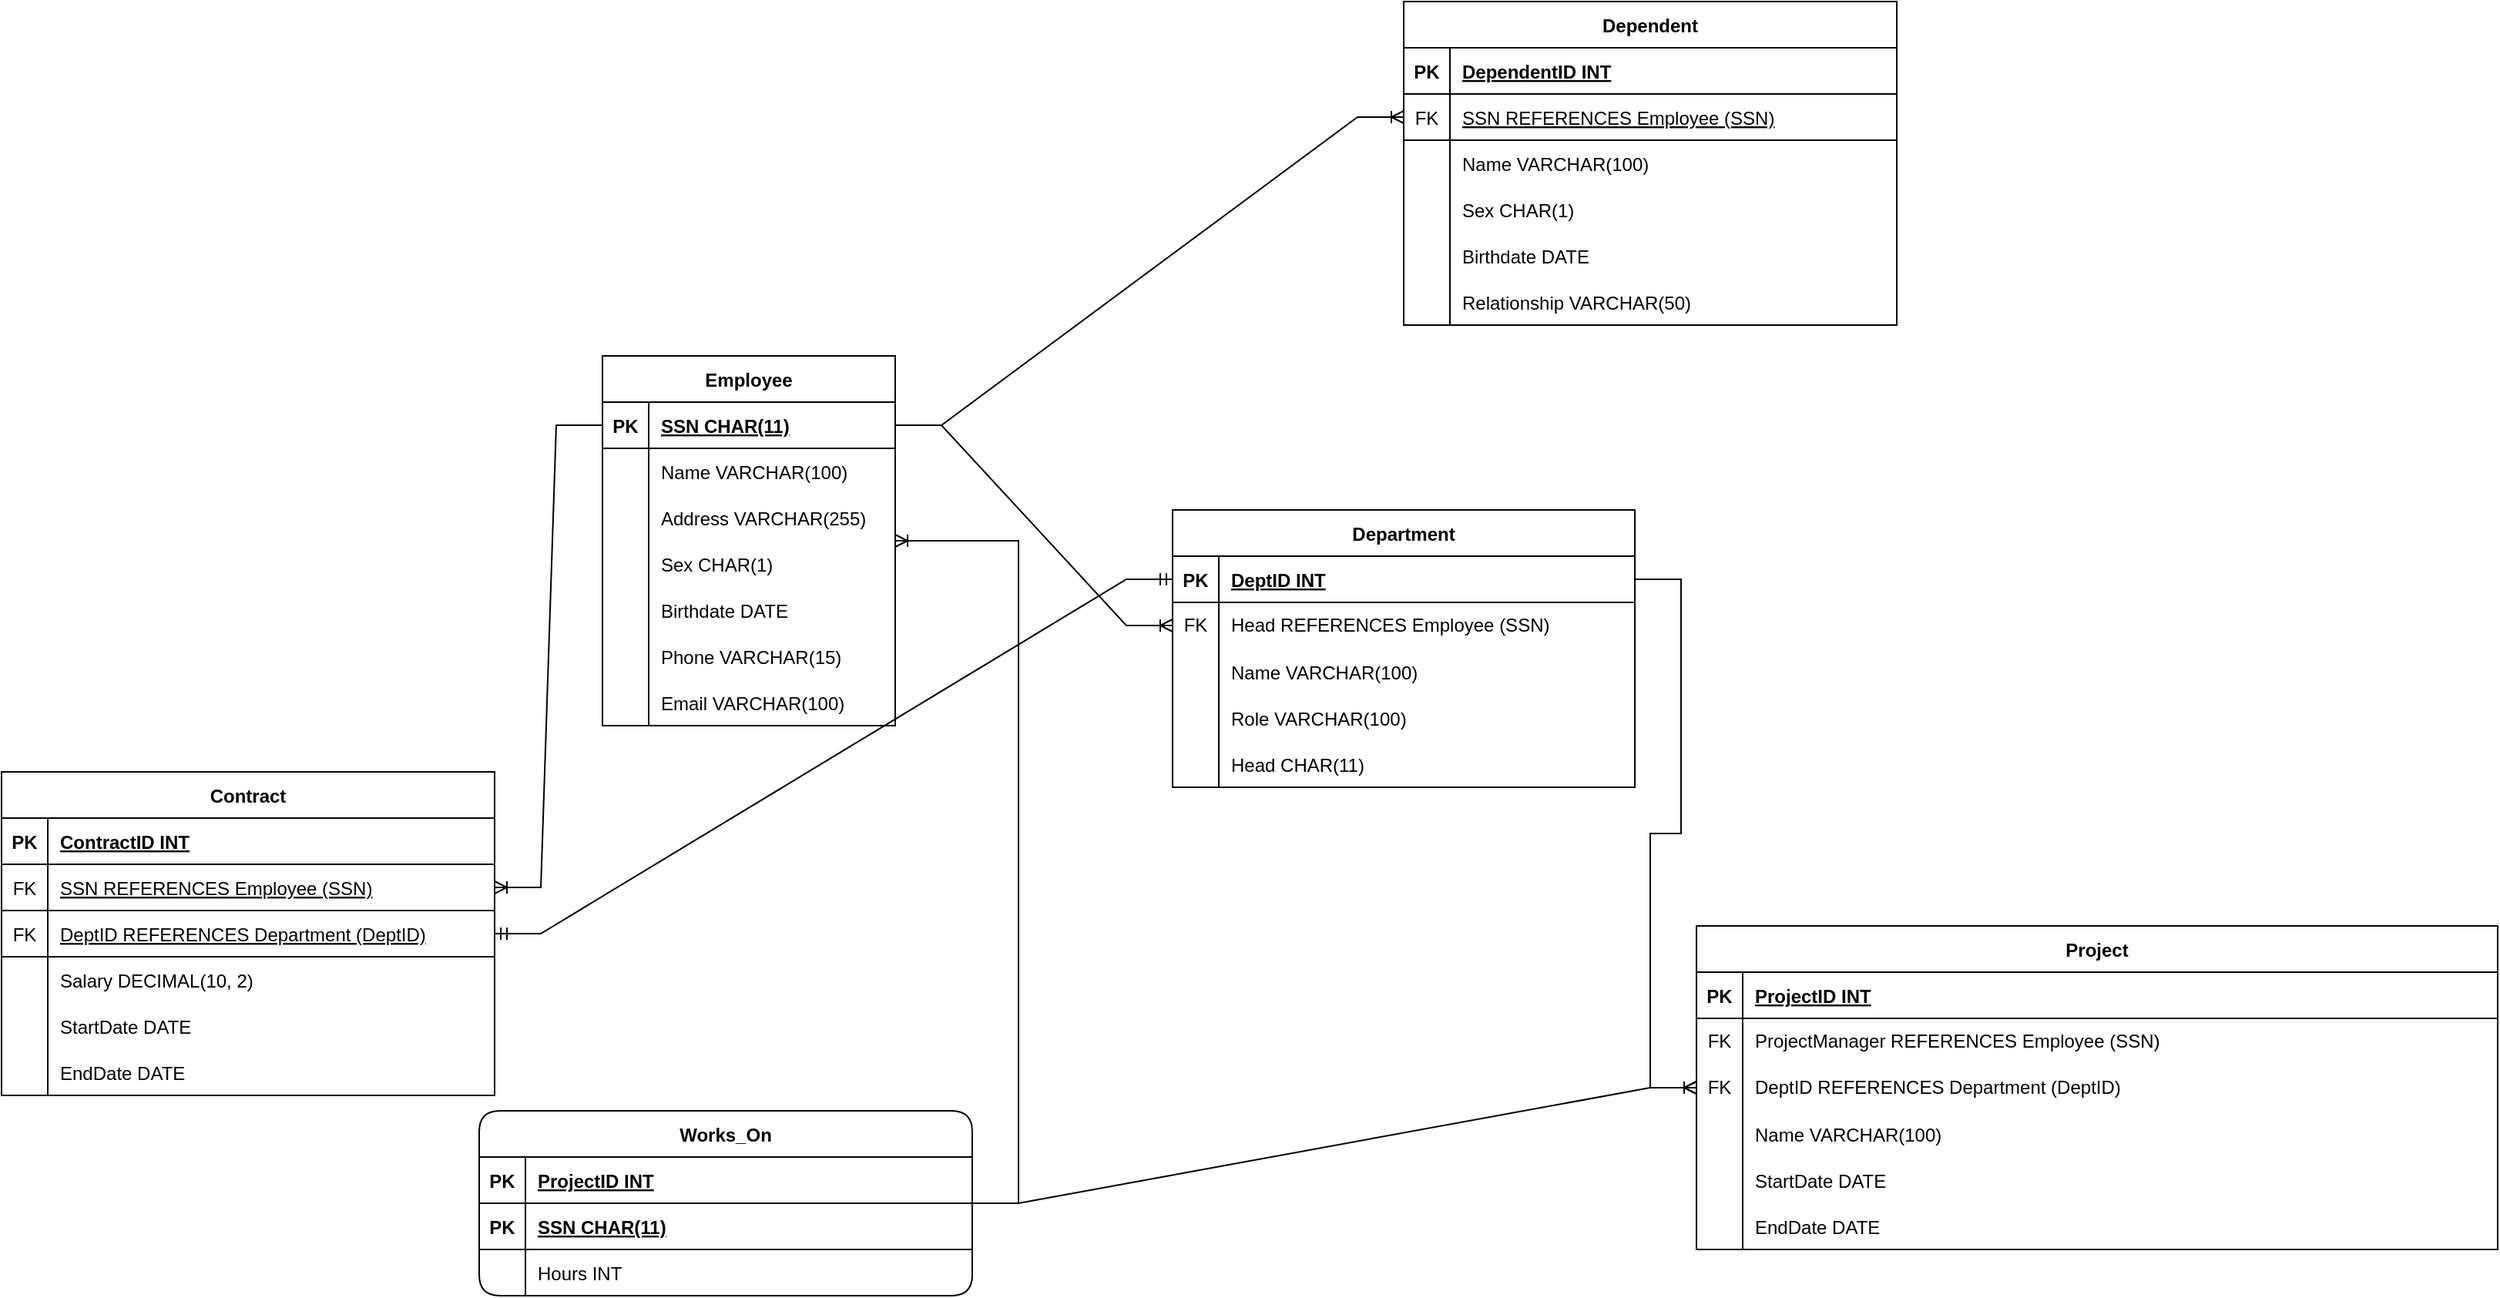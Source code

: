 <mxfile version="24.5.2" type="github">
  <diagram name="Page-1" id="IUYvcAUcG1wzdJKUUwaM">
    <mxGraphModel dx="4018" dy="1125" grid="1" gridSize="10" guides="1" tooltips="1" connect="1" arrows="1" fold="1" page="1" pageScale="1" pageWidth="850" pageHeight="1100" math="0" shadow="0">
      <root>
        <mxCell id="0" />
        <mxCell id="1" parent="0" />
        <mxCell id="8XMOa4AP-s_NTtBId-dQ-660" value="Employee" style="shape=table;startSize=30;container=1;collapsible=1;childLayout=tableLayout;fixedRows=1;rowLines=0;fontStyle=1;align=center;resizeLast=1;" vertex="1" parent="1">
          <mxGeometry x="-1250" y="340" width="190" height="240" as="geometry" />
        </mxCell>
        <mxCell id="8XMOa4AP-s_NTtBId-dQ-661" value="" style="shape=tableRow;horizontal=0;startSize=0;swimlaneHead=0;swimlaneBody=0;fillColor=none;collapsible=0;dropTarget=0;points=[[0,0.5],[1,0.5]];portConstraint=eastwest;strokeColor=inherit;top=0;left=0;right=0;bottom=1;" vertex="1" parent="8XMOa4AP-s_NTtBId-dQ-660">
          <mxGeometry y="30" width="190" height="30" as="geometry" />
        </mxCell>
        <mxCell id="8XMOa4AP-s_NTtBId-dQ-662" value="PK" style="shape=partialRectangle;overflow=hidden;connectable=0;fillColor=none;strokeColor=inherit;top=0;left=0;bottom=0;right=0;fontStyle=1;" vertex="1" parent="8XMOa4AP-s_NTtBId-dQ-661">
          <mxGeometry width="30" height="30" as="geometry">
            <mxRectangle width="30" height="30" as="alternateBounds" />
          </mxGeometry>
        </mxCell>
        <mxCell id="8XMOa4AP-s_NTtBId-dQ-663" value="SSN CHAR(11) " style="shape=partialRectangle;overflow=hidden;connectable=0;fillColor=none;align=left;strokeColor=inherit;top=0;left=0;bottom=0;right=0;spacingLeft=6;fontStyle=5;" vertex="1" parent="8XMOa4AP-s_NTtBId-dQ-661">
          <mxGeometry x="30" width="160" height="30" as="geometry">
            <mxRectangle width="160" height="30" as="alternateBounds" />
          </mxGeometry>
        </mxCell>
        <mxCell id="8XMOa4AP-s_NTtBId-dQ-664" value="" style="shape=tableRow;horizontal=0;startSize=0;swimlaneHead=0;swimlaneBody=0;fillColor=none;collapsible=0;dropTarget=0;points=[[0,0.5],[1,0.5]];portConstraint=eastwest;strokeColor=inherit;top=0;left=0;right=0;bottom=0;" vertex="1" parent="8XMOa4AP-s_NTtBId-dQ-660">
          <mxGeometry y="60" width="190" height="30" as="geometry" />
        </mxCell>
        <mxCell id="8XMOa4AP-s_NTtBId-dQ-665" value="" style="shape=partialRectangle;overflow=hidden;connectable=0;fillColor=none;strokeColor=inherit;top=0;left=0;bottom=0;right=0;" vertex="1" parent="8XMOa4AP-s_NTtBId-dQ-664">
          <mxGeometry width="30" height="30" as="geometry">
            <mxRectangle width="30" height="30" as="alternateBounds" />
          </mxGeometry>
        </mxCell>
        <mxCell id="8XMOa4AP-s_NTtBId-dQ-666" value="Name VARCHAR(100)" style="shape=partialRectangle;overflow=hidden;connectable=0;fillColor=none;align=left;strokeColor=inherit;top=0;left=0;bottom=0;right=0;spacingLeft=6;" vertex="1" parent="8XMOa4AP-s_NTtBId-dQ-664">
          <mxGeometry x="30" width="160" height="30" as="geometry">
            <mxRectangle width="160" height="30" as="alternateBounds" />
          </mxGeometry>
        </mxCell>
        <mxCell id="8XMOa4AP-s_NTtBId-dQ-667" value="" style="shape=tableRow;horizontal=0;startSize=0;swimlaneHead=0;swimlaneBody=0;fillColor=none;collapsible=0;dropTarget=0;points=[[0,0.5],[1,0.5]];portConstraint=eastwest;strokeColor=inherit;top=0;left=0;right=0;bottom=0;" vertex="1" parent="8XMOa4AP-s_NTtBId-dQ-660">
          <mxGeometry y="90" width="190" height="30" as="geometry" />
        </mxCell>
        <mxCell id="8XMOa4AP-s_NTtBId-dQ-668" value="" style="shape=partialRectangle;overflow=hidden;connectable=0;fillColor=none;strokeColor=inherit;top=0;left=0;bottom=0;right=0;" vertex="1" parent="8XMOa4AP-s_NTtBId-dQ-667">
          <mxGeometry width="30" height="30" as="geometry">
            <mxRectangle width="30" height="30" as="alternateBounds" />
          </mxGeometry>
        </mxCell>
        <mxCell id="8XMOa4AP-s_NTtBId-dQ-669" value="Address VARCHAR(255)" style="shape=partialRectangle;overflow=hidden;connectable=0;fillColor=none;align=left;strokeColor=inherit;top=0;left=0;bottom=0;right=0;spacingLeft=6;" vertex="1" parent="8XMOa4AP-s_NTtBId-dQ-667">
          <mxGeometry x="30" width="160" height="30" as="geometry">
            <mxRectangle width="160" height="30" as="alternateBounds" />
          </mxGeometry>
        </mxCell>
        <mxCell id="8XMOa4AP-s_NTtBId-dQ-670" value="" style="shape=tableRow;horizontal=0;startSize=0;swimlaneHead=0;swimlaneBody=0;fillColor=none;collapsible=0;dropTarget=0;points=[[0,0.5],[1,0.5]];portConstraint=eastwest;strokeColor=inherit;top=0;left=0;right=0;bottom=0;" vertex="1" parent="8XMOa4AP-s_NTtBId-dQ-660">
          <mxGeometry y="120" width="190" height="30" as="geometry" />
        </mxCell>
        <mxCell id="8XMOa4AP-s_NTtBId-dQ-671" value="" style="shape=partialRectangle;overflow=hidden;connectable=0;fillColor=none;strokeColor=inherit;top=0;left=0;bottom=0;right=0;" vertex="1" parent="8XMOa4AP-s_NTtBId-dQ-670">
          <mxGeometry width="30" height="30" as="geometry">
            <mxRectangle width="30" height="30" as="alternateBounds" />
          </mxGeometry>
        </mxCell>
        <mxCell id="8XMOa4AP-s_NTtBId-dQ-672" value="Sex CHAR(1)" style="shape=partialRectangle;overflow=hidden;connectable=0;fillColor=none;align=left;strokeColor=inherit;top=0;left=0;bottom=0;right=0;spacingLeft=6;" vertex="1" parent="8XMOa4AP-s_NTtBId-dQ-670">
          <mxGeometry x="30" width="160" height="30" as="geometry">
            <mxRectangle width="160" height="30" as="alternateBounds" />
          </mxGeometry>
        </mxCell>
        <mxCell id="8XMOa4AP-s_NTtBId-dQ-673" value="" style="shape=tableRow;horizontal=0;startSize=0;swimlaneHead=0;swimlaneBody=0;fillColor=none;collapsible=0;dropTarget=0;points=[[0,0.5],[1,0.5]];portConstraint=eastwest;strokeColor=inherit;top=0;left=0;right=0;bottom=0;" vertex="1" parent="8XMOa4AP-s_NTtBId-dQ-660">
          <mxGeometry y="150" width="190" height="30" as="geometry" />
        </mxCell>
        <mxCell id="8XMOa4AP-s_NTtBId-dQ-674" value="" style="shape=partialRectangle;overflow=hidden;connectable=0;fillColor=none;strokeColor=inherit;top=0;left=0;bottom=0;right=0;" vertex="1" parent="8XMOa4AP-s_NTtBId-dQ-673">
          <mxGeometry width="30" height="30" as="geometry">
            <mxRectangle width="30" height="30" as="alternateBounds" />
          </mxGeometry>
        </mxCell>
        <mxCell id="8XMOa4AP-s_NTtBId-dQ-675" value="Birthdate DATE" style="shape=partialRectangle;overflow=hidden;connectable=0;fillColor=none;align=left;strokeColor=inherit;top=0;left=0;bottom=0;right=0;spacingLeft=6;" vertex="1" parent="8XMOa4AP-s_NTtBId-dQ-673">
          <mxGeometry x="30" width="160" height="30" as="geometry">
            <mxRectangle width="160" height="30" as="alternateBounds" />
          </mxGeometry>
        </mxCell>
        <mxCell id="8XMOa4AP-s_NTtBId-dQ-676" value="" style="shape=tableRow;horizontal=0;startSize=0;swimlaneHead=0;swimlaneBody=0;fillColor=none;collapsible=0;dropTarget=0;points=[[0,0.5],[1,0.5]];portConstraint=eastwest;strokeColor=inherit;top=0;left=0;right=0;bottom=0;" vertex="1" parent="8XMOa4AP-s_NTtBId-dQ-660">
          <mxGeometry y="180" width="190" height="30" as="geometry" />
        </mxCell>
        <mxCell id="8XMOa4AP-s_NTtBId-dQ-677" value="" style="shape=partialRectangle;overflow=hidden;connectable=0;fillColor=none;strokeColor=inherit;top=0;left=0;bottom=0;right=0;" vertex="1" parent="8XMOa4AP-s_NTtBId-dQ-676">
          <mxGeometry width="30" height="30" as="geometry">
            <mxRectangle width="30" height="30" as="alternateBounds" />
          </mxGeometry>
        </mxCell>
        <mxCell id="8XMOa4AP-s_NTtBId-dQ-678" value="Phone VARCHAR(15)" style="shape=partialRectangle;overflow=hidden;connectable=0;fillColor=none;align=left;strokeColor=inherit;top=0;left=0;bottom=0;right=0;spacingLeft=6;" vertex="1" parent="8XMOa4AP-s_NTtBId-dQ-676">
          <mxGeometry x="30" width="160" height="30" as="geometry">
            <mxRectangle width="160" height="30" as="alternateBounds" />
          </mxGeometry>
        </mxCell>
        <mxCell id="8XMOa4AP-s_NTtBId-dQ-679" value="" style="shape=tableRow;horizontal=0;startSize=0;swimlaneHead=0;swimlaneBody=0;fillColor=none;collapsible=0;dropTarget=0;points=[[0,0.5],[1,0.5]];portConstraint=eastwest;strokeColor=inherit;top=0;left=0;right=0;bottom=0;" vertex="1" parent="8XMOa4AP-s_NTtBId-dQ-660">
          <mxGeometry y="210" width="190" height="30" as="geometry" />
        </mxCell>
        <mxCell id="8XMOa4AP-s_NTtBId-dQ-680" value="" style="shape=partialRectangle;overflow=hidden;connectable=0;fillColor=none;strokeColor=inherit;top=0;left=0;bottom=0;right=0;" vertex="1" parent="8XMOa4AP-s_NTtBId-dQ-679">
          <mxGeometry width="30" height="30" as="geometry">
            <mxRectangle width="30" height="30" as="alternateBounds" />
          </mxGeometry>
        </mxCell>
        <mxCell id="8XMOa4AP-s_NTtBId-dQ-681" value="Email VARCHAR(100)" style="shape=partialRectangle;overflow=hidden;connectable=0;fillColor=none;align=left;strokeColor=inherit;top=0;left=0;bottom=0;right=0;spacingLeft=6;" vertex="1" parent="8XMOa4AP-s_NTtBId-dQ-679">
          <mxGeometry x="30" width="160" height="30" as="geometry">
            <mxRectangle width="160" height="30" as="alternateBounds" />
          </mxGeometry>
        </mxCell>
        <mxCell id="8XMOa4AP-s_NTtBId-dQ-682" value="Department" style="shape=table;startSize=30;container=1;collapsible=1;childLayout=tableLayout;fixedRows=1;rowLines=0;fontStyle=1;align=center;resizeLast=1;" vertex="1" parent="1">
          <mxGeometry x="-880" y="440" width="300" height="180" as="geometry" />
        </mxCell>
        <mxCell id="8XMOa4AP-s_NTtBId-dQ-683" value="" style="shape=tableRow;horizontal=0;startSize=0;swimlaneHead=0;swimlaneBody=0;fillColor=none;collapsible=0;dropTarget=0;points=[[0,0.5],[1,0.5]];portConstraint=eastwest;strokeColor=inherit;top=0;left=0;right=0;bottom=1;" vertex="1" parent="8XMOa4AP-s_NTtBId-dQ-682">
          <mxGeometry y="30" width="300" height="30" as="geometry" />
        </mxCell>
        <mxCell id="8XMOa4AP-s_NTtBId-dQ-684" value="PK" style="shape=partialRectangle;overflow=hidden;connectable=0;fillColor=none;strokeColor=inherit;top=0;left=0;bottom=0;right=0;fontStyle=1;" vertex="1" parent="8XMOa4AP-s_NTtBId-dQ-683">
          <mxGeometry width="30" height="30" as="geometry">
            <mxRectangle width="30" height="30" as="alternateBounds" />
          </mxGeometry>
        </mxCell>
        <mxCell id="8XMOa4AP-s_NTtBId-dQ-685" value="DeptID INT " style="shape=partialRectangle;overflow=hidden;connectable=0;fillColor=none;align=left;strokeColor=inherit;top=0;left=0;bottom=0;right=0;spacingLeft=6;fontStyle=5;" vertex="1" parent="8XMOa4AP-s_NTtBId-dQ-683">
          <mxGeometry x="30" width="270" height="30" as="geometry">
            <mxRectangle width="270" height="30" as="alternateBounds" />
          </mxGeometry>
        </mxCell>
        <mxCell id="8XMOa4AP-s_NTtBId-dQ-787" value="" style="shape=tableRow;horizontal=0;startSize=0;swimlaneHead=0;swimlaneBody=0;fillColor=none;collapsible=0;dropTarget=0;points=[[0,0.5],[1,0.5]];portConstraint=eastwest;top=0;left=0;right=0;bottom=0;strokeColor=default;align=center;verticalAlign=middle;fontFamily=Helvetica;fontSize=12;fontColor=default;" vertex="1" parent="8XMOa4AP-s_NTtBId-dQ-682">
          <mxGeometry y="60" width="300" height="30" as="geometry" />
        </mxCell>
        <mxCell id="8XMOa4AP-s_NTtBId-dQ-788" value="FK" style="shape=partialRectangle;connectable=0;fillColor=none;top=0;left=0;bottom=0;right=0;fontStyle=0;overflow=hidden;whiteSpace=wrap;html=1;strokeColor=default;align=center;verticalAlign=middle;fontFamily=Helvetica;fontSize=12;fontColor=default;" vertex="1" parent="8XMOa4AP-s_NTtBId-dQ-787">
          <mxGeometry width="30" height="30" as="geometry">
            <mxRectangle width="30" height="30" as="alternateBounds" />
          </mxGeometry>
        </mxCell>
        <mxCell id="8XMOa4AP-s_NTtBId-dQ-789" value="Head REFERENCES Employee (SSN)" style="shape=partialRectangle;connectable=0;fillColor=none;top=0;left=0;bottom=0;right=0;align=left;spacingLeft=6;fontStyle=0;overflow=hidden;whiteSpace=wrap;html=1;strokeColor=default;verticalAlign=middle;fontFamily=Helvetica;fontSize=12;fontColor=default;" vertex="1" parent="8XMOa4AP-s_NTtBId-dQ-787">
          <mxGeometry x="30" width="270" height="30" as="geometry">
            <mxRectangle width="270" height="30" as="alternateBounds" />
          </mxGeometry>
        </mxCell>
        <mxCell id="8XMOa4AP-s_NTtBId-dQ-686" value="" style="shape=tableRow;horizontal=0;startSize=0;swimlaneHead=0;swimlaneBody=0;fillColor=none;collapsible=0;dropTarget=0;points=[[0,0.5],[1,0.5]];portConstraint=eastwest;strokeColor=inherit;top=0;left=0;right=0;bottom=0;" vertex="1" parent="8XMOa4AP-s_NTtBId-dQ-682">
          <mxGeometry y="90" width="300" height="30" as="geometry" />
        </mxCell>
        <mxCell id="8XMOa4AP-s_NTtBId-dQ-687" value="" style="shape=partialRectangle;overflow=hidden;connectable=0;fillColor=none;strokeColor=inherit;top=0;left=0;bottom=0;right=0;" vertex="1" parent="8XMOa4AP-s_NTtBId-dQ-686">
          <mxGeometry width="30" height="30" as="geometry">
            <mxRectangle width="30" height="30" as="alternateBounds" />
          </mxGeometry>
        </mxCell>
        <mxCell id="8XMOa4AP-s_NTtBId-dQ-688" value="Name VARCHAR(100)" style="shape=partialRectangle;overflow=hidden;connectable=0;fillColor=none;align=left;strokeColor=inherit;top=0;left=0;bottom=0;right=0;spacingLeft=6;" vertex="1" parent="8XMOa4AP-s_NTtBId-dQ-686">
          <mxGeometry x="30" width="270" height="30" as="geometry">
            <mxRectangle width="270" height="30" as="alternateBounds" />
          </mxGeometry>
        </mxCell>
        <mxCell id="8XMOa4AP-s_NTtBId-dQ-689" value="" style="shape=tableRow;horizontal=0;startSize=0;swimlaneHead=0;swimlaneBody=0;fillColor=none;collapsible=0;dropTarget=0;points=[[0,0.5],[1,0.5]];portConstraint=eastwest;strokeColor=inherit;top=0;left=0;right=0;bottom=0;" vertex="1" parent="8XMOa4AP-s_NTtBId-dQ-682">
          <mxGeometry y="120" width="300" height="30" as="geometry" />
        </mxCell>
        <mxCell id="8XMOa4AP-s_NTtBId-dQ-690" value="" style="shape=partialRectangle;overflow=hidden;connectable=0;fillColor=none;strokeColor=inherit;top=0;left=0;bottom=0;right=0;" vertex="1" parent="8XMOa4AP-s_NTtBId-dQ-689">
          <mxGeometry width="30" height="30" as="geometry">
            <mxRectangle width="30" height="30" as="alternateBounds" />
          </mxGeometry>
        </mxCell>
        <mxCell id="8XMOa4AP-s_NTtBId-dQ-691" value="Role VARCHAR(100)" style="shape=partialRectangle;overflow=hidden;connectable=0;fillColor=none;align=left;strokeColor=inherit;top=0;left=0;bottom=0;right=0;spacingLeft=6;" vertex="1" parent="8XMOa4AP-s_NTtBId-dQ-689">
          <mxGeometry x="30" width="270" height="30" as="geometry">
            <mxRectangle width="270" height="30" as="alternateBounds" />
          </mxGeometry>
        </mxCell>
        <mxCell id="8XMOa4AP-s_NTtBId-dQ-692" value="" style="shape=tableRow;horizontal=0;startSize=0;swimlaneHead=0;swimlaneBody=0;fillColor=none;collapsible=0;dropTarget=0;points=[[0,0.5],[1,0.5]];portConstraint=eastwest;strokeColor=inherit;top=0;left=0;right=0;bottom=0;" vertex="1" parent="8XMOa4AP-s_NTtBId-dQ-682">
          <mxGeometry y="150" width="300" height="30" as="geometry" />
        </mxCell>
        <mxCell id="8XMOa4AP-s_NTtBId-dQ-693" value="" style="shape=partialRectangle;overflow=hidden;connectable=0;fillColor=none;strokeColor=inherit;top=0;left=0;bottom=0;right=0;" vertex="1" parent="8XMOa4AP-s_NTtBId-dQ-692">
          <mxGeometry width="30" height="30" as="geometry">
            <mxRectangle width="30" height="30" as="alternateBounds" />
          </mxGeometry>
        </mxCell>
        <mxCell id="8XMOa4AP-s_NTtBId-dQ-694" value="Head CHAR(11)" style="shape=partialRectangle;overflow=hidden;connectable=0;fillColor=none;align=left;strokeColor=inherit;top=0;left=0;bottom=0;right=0;spacingLeft=6;" vertex="1" parent="8XMOa4AP-s_NTtBId-dQ-692">
          <mxGeometry x="30" width="270" height="30" as="geometry">
            <mxRectangle width="270" height="30" as="alternateBounds" />
          </mxGeometry>
        </mxCell>
        <mxCell id="8XMOa4AP-s_NTtBId-dQ-698" value="Project" style="shape=table;startSize=30;container=1;collapsible=1;childLayout=tableLayout;fixedRows=1;rowLines=0;fontStyle=1;align=center;resizeLast=1;" vertex="1" parent="1">
          <mxGeometry x="-540" y="710" width="520" height="210" as="geometry" />
        </mxCell>
        <mxCell id="8XMOa4AP-s_NTtBId-dQ-702" value="" style="shape=tableRow;horizontal=0;startSize=0;swimlaneHead=0;swimlaneBody=0;fillColor=none;collapsible=0;dropTarget=0;points=[[0,0.5],[1,0.5]];portConstraint=eastwest;strokeColor=inherit;top=0;left=0;right=0;bottom=1;" vertex="1" parent="8XMOa4AP-s_NTtBId-dQ-698">
          <mxGeometry y="30" width="520" height="30" as="geometry" />
        </mxCell>
        <mxCell id="8XMOa4AP-s_NTtBId-dQ-703" value="PK" style="shape=partialRectangle;overflow=hidden;connectable=0;fillColor=none;strokeColor=inherit;top=0;left=0;bottom=0;right=0;fontStyle=1;" vertex="1" parent="8XMOa4AP-s_NTtBId-dQ-702">
          <mxGeometry width="30" height="30" as="geometry">
            <mxRectangle width="30" height="30" as="alternateBounds" />
          </mxGeometry>
        </mxCell>
        <mxCell id="8XMOa4AP-s_NTtBId-dQ-704" value="ProjectID INT " style="shape=partialRectangle;overflow=hidden;connectable=0;fillColor=none;align=left;strokeColor=inherit;top=0;left=0;bottom=0;right=0;spacingLeft=6;fontStyle=5;" vertex="1" parent="8XMOa4AP-s_NTtBId-dQ-702">
          <mxGeometry x="30" width="490" height="30" as="geometry">
            <mxRectangle width="490" height="30" as="alternateBounds" />
          </mxGeometry>
        </mxCell>
        <mxCell id="8XMOa4AP-s_NTtBId-dQ-794" value="" style="shape=tableRow;horizontal=0;startSize=0;swimlaneHead=0;swimlaneBody=0;fillColor=none;collapsible=0;dropTarget=0;points=[[0,0.5],[1,0.5]];portConstraint=eastwest;top=0;left=0;right=0;bottom=0;strokeColor=default;align=center;verticalAlign=middle;fontFamily=Helvetica;fontSize=12;fontColor=default;" vertex="1" parent="8XMOa4AP-s_NTtBId-dQ-698">
          <mxGeometry y="60" width="520" height="30" as="geometry" />
        </mxCell>
        <mxCell id="8XMOa4AP-s_NTtBId-dQ-795" value="FK" style="shape=partialRectangle;connectable=0;fillColor=none;top=0;left=0;bottom=0;right=0;fontStyle=0;overflow=hidden;whiteSpace=wrap;html=1;strokeColor=default;align=center;verticalAlign=middle;fontFamily=Helvetica;fontSize=12;fontColor=default;" vertex="1" parent="8XMOa4AP-s_NTtBId-dQ-794">
          <mxGeometry width="30" height="30" as="geometry">
            <mxRectangle width="30" height="30" as="alternateBounds" />
          </mxGeometry>
        </mxCell>
        <mxCell id="8XMOa4AP-s_NTtBId-dQ-796" value="ProjectManager REFERENCES Employee (SSN)" style="shape=partialRectangle;connectable=0;fillColor=none;top=0;left=0;bottom=0;right=0;align=left;spacingLeft=6;fontStyle=0;overflow=hidden;whiteSpace=wrap;html=1;strokeColor=default;verticalAlign=middle;fontFamily=Helvetica;fontSize=12;fontColor=default;" vertex="1" parent="8XMOa4AP-s_NTtBId-dQ-794">
          <mxGeometry x="30" width="490" height="30" as="geometry">
            <mxRectangle width="490" height="30" as="alternateBounds" />
          </mxGeometry>
        </mxCell>
        <mxCell id="8XMOa4AP-s_NTtBId-dQ-797" value="" style="shape=tableRow;horizontal=0;startSize=0;swimlaneHead=0;swimlaneBody=0;fillColor=none;collapsible=0;dropTarget=0;points=[[0,0.5],[1,0.5]];portConstraint=eastwest;top=0;left=0;right=0;bottom=0;strokeColor=default;align=center;verticalAlign=middle;fontFamily=Helvetica;fontSize=12;fontColor=default;" vertex="1" parent="8XMOa4AP-s_NTtBId-dQ-698">
          <mxGeometry y="90" width="520" height="30" as="geometry" />
        </mxCell>
        <mxCell id="8XMOa4AP-s_NTtBId-dQ-798" value="FK" style="shape=partialRectangle;connectable=0;fillColor=none;top=0;left=0;bottom=0;right=0;fontStyle=0;overflow=hidden;whiteSpace=wrap;html=1;strokeColor=default;align=center;verticalAlign=middle;fontFamily=Helvetica;fontSize=12;fontColor=default;" vertex="1" parent="8XMOa4AP-s_NTtBId-dQ-797">
          <mxGeometry width="30" height="30" as="geometry">
            <mxRectangle width="30" height="30" as="alternateBounds" />
          </mxGeometry>
        </mxCell>
        <mxCell id="8XMOa4AP-s_NTtBId-dQ-799" value="DeptID REFERENCES Department (DeptID)" style="shape=partialRectangle;connectable=0;fillColor=none;top=0;left=0;bottom=0;right=0;align=left;spacingLeft=6;fontStyle=0;overflow=hidden;whiteSpace=wrap;html=1;strokeColor=default;verticalAlign=middle;fontFamily=Helvetica;fontSize=12;fontColor=default;" vertex="1" parent="8XMOa4AP-s_NTtBId-dQ-797">
          <mxGeometry x="30" width="490" height="30" as="geometry">
            <mxRectangle width="490" height="30" as="alternateBounds" />
          </mxGeometry>
        </mxCell>
        <mxCell id="8XMOa4AP-s_NTtBId-dQ-705" value="" style="shape=tableRow;horizontal=0;startSize=0;swimlaneHead=0;swimlaneBody=0;fillColor=none;collapsible=0;dropTarget=0;points=[[0,0.5],[1,0.5]];portConstraint=eastwest;strokeColor=inherit;top=0;left=0;right=0;bottom=0;" vertex="1" parent="8XMOa4AP-s_NTtBId-dQ-698">
          <mxGeometry y="120" width="520" height="30" as="geometry" />
        </mxCell>
        <mxCell id="8XMOa4AP-s_NTtBId-dQ-706" value="" style="shape=partialRectangle;overflow=hidden;connectable=0;fillColor=none;strokeColor=inherit;top=0;left=0;bottom=0;right=0;" vertex="1" parent="8XMOa4AP-s_NTtBId-dQ-705">
          <mxGeometry width="30" height="30" as="geometry">
            <mxRectangle width="30" height="30" as="alternateBounds" />
          </mxGeometry>
        </mxCell>
        <mxCell id="8XMOa4AP-s_NTtBId-dQ-707" value="Name VARCHAR(100)" style="shape=partialRectangle;overflow=hidden;connectable=0;fillColor=none;align=left;strokeColor=inherit;top=0;left=0;bottom=0;right=0;spacingLeft=6;" vertex="1" parent="8XMOa4AP-s_NTtBId-dQ-705">
          <mxGeometry x="30" width="490" height="30" as="geometry">
            <mxRectangle width="490" height="30" as="alternateBounds" />
          </mxGeometry>
        </mxCell>
        <mxCell id="8XMOa4AP-s_NTtBId-dQ-708" value="" style="shape=tableRow;horizontal=0;startSize=0;swimlaneHead=0;swimlaneBody=0;fillColor=none;collapsible=0;dropTarget=0;points=[[0,0.5],[1,0.5]];portConstraint=eastwest;strokeColor=inherit;top=0;left=0;right=0;bottom=0;" vertex="1" parent="8XMOa4AP-s_NTtBId-dQ-698">
          <mxGeometry y="150" width="520" height="30" as="geometry" />
        </mxCell>
        <mxCell id="8XMOa4AP-s_NTtBId-dQ-709" value="" style="shape=partialRectangle;overflow=hidden;connectable=0;fillColor=none;strokeColor=inherit;top=0;left=0;bottom=0;right=0;" vertex="1" parent="8XMOa4AP-s_NTtBId-dQ-708">
          <mxGeometry width="30" height="30" as="geometry">
            <mxRectangle width="30" height="30" as="alternateBounds" />
          </mxGeometry>
        </mxCell>
        <mxCell id="8XMOa4AP-s_NTtBId-dQ-710" value="StartDate DATE" style="shape=partialRectangle;overflow=hidden;connectable=0;fillColor=none;align=left;strokeColor=inherit;top=0;left=0;bottom=0;right=0;spacingLeft=6;" vertex="1" parent="8XMOa4AP-s_NTtBId-dQ-708">
          <mxGeometry x="30" width="490" height="30" as="geometry">
            <mxRectangle width="490" height="30" as="alternateBounds" />
          </mxGeometry>
        </mxCell>
        <mxCell id="8XMOa4AP-s_NTtBId-dQ-711" value="" style="shape=tableRow;horizontal=0;startSize=0;swimlaneHead=0;swimlaneBody=0;fillColor=none;collapsible=0;dropTarget=0;points=[[0,0.5],[1,0.5]];portConstraint=eastwest;strokeColor=inherit;top=0;left=0;right=0;bottom=0;" vertex="1" parent="8XMOa4AP-s_NTtBId-dQ-698">
          <mxGeometry y="180" width="520" height="30" as="geometry" />
        </mxCell>
        <mxCell id="8XMOa4AP-s_NTtBId-dQ-712" value="" style="shape=partialRectangle;overflow=hidden;connectable=0;fillColor=none;strokeColor=inherit;top=0;left=0;bottom=0;right=0;" vertex="1" parent="8XMOa4AP-s_NTtBId-dQ-711">
          <mxGeometry width="30" height="30" as="geometry">
            <mxRectangle width="30" height="30" as="alternateBounds" />
          </mxGeometry>
        </mxCell>
        <mxCell id="8XMOa4AP-s_NTtBId-dQ-713" value="EndDate DATE" style="shape=partialRectangle;overflow=hidden;connectable=0;fillColor=none;align=left;strokeColor=inherit;top=0;left=0;bottom=0;right=0;spacingLeft=6;" vertex="1" parent="8XMOa4AP-s_NTtBId-dQ-711">
          <mxGeometry x="30" width="490" height="30" as="geometry">
            <mxRectangle width="490" height="30" as="alternateBounds" />
          </mxGeometry>
        </mxCell>
        <mxCell id="8XMOa4AP-s_NTtBId-dQ-723" value="Contract" style="shape=table;startSize=30;container=1;collapsible=1;childLayout=tableLayout;fixedRows=1;rowLines=0;fontStyle=1;align=center;resizeLast=1;" vertex="1" parent="1">
          <mxGeometry x="-1640" y="610" width="320" height="210" as="geometry" />
        </mxCell>
        <mxCell id="8XMOa4AP-s_NTtBId-dQ-730" value="" style="shape=tableRow;horizontal=0;startSize=0;swimlaneHead=0;swimlaneBody=0;fillColor=none;collapsible=0;dropTarget=0;points=[[0,0.5],[1,0.5]];portConstraint=eastwest;strokeColor=inherit;top=0;left=0;right=0;bottom=1;" vertex="1" parent="8XMOa4AP-s_NTtBId-dQ-723">
          <mxGeometry y="30" width="320" height="30" as="geometry" />
        </mxCell>
        <mxCell id="8XMOa4AP-s_NTtBId-dQ-731" value="PK" style="shape=partialRectangle;overflow=hidden;connectable=0;fillColor=none;strokeColor=inherit;top=0;left=0;bottom=0;right=0;fontStyle=1;" vertex="1" parent="8XMOa4AP-s_NTtBId-dQ-730">
          <mxGeometry width="30" height="30" as="geometry">
            <mxRectangle width="30" height="30" as="alternateBounds" />
          </mxGeometry>
        </mxCell>
        <mxCell id="8XMOa4AP-s_NTtBId-dQ-732" value="ContractID INT " style="shape=partialRectangle;overflow=hidden;connectable=0;fillColor=none;align=left;strokeColor=inherit;top=0;left=0;bottom=0;right=0;spacingLeft=6;fontStyle=5;" vertex="1" parent="8XMOa4AP-s_NTtBId-dQ-730">
          <mxGeometry x="30" width="290" height="30" as="geometry">
            <mxRectangle width="290" height="30" as="alternateBounds" />
          </mxGeometry>
        </mxCell>
        <mxCell id="8XMOa4AP-s_NTtBId-dQ-727" value="" style="shape=tableRow;horizontal=0;startSize=0;swimlaneHead=0;swimlaneBody=0;fillColor=none;collapsible=0;dropTarget=0;points=[[0,0.5],[1,0.5]];portConstraint=eastwest;strokeColor=inherit;top=0;left=0;right=0;bottom=1;" vertex="1" parent="8XMOa4AP-s_NTtBId-dQ-723">
          <mxGeometry y="60" width="320" height="30" as="geometry" />
        </mxCell>
        <mxCell id="8XMOa4AP-s_NTtBId-dQ-728" value="FK" style="shape=partialRectangle;overflow=hidden;connectable=0;fillColor=none;strokeColor=inherit;top=0;left=0;bottom=0;right=0;fontStyle=0;" vertex="1" parent="8XMOa4AP-s_NTtBId-dQ-727">
          <mxGeometry width="30" height="30" as="geometry">
            <mxRectangle width="30" height="30" as="alternateBounds" />
          </mxGeometry>
        </mxCell>
        <mxCell id="8XMOa4AP-s_NTtBId-dQ-729" value="SSN REFERENCES Employee (SSN)" style="shape=partialRectangle;overflow=hidden;connectable=0;fillColor=none;align=left;strokeColor=inherit;top=0;left=0;bottom=0;right=0;spacingLeft=6;fontStyle=4;" vertex="1" parent="8XMOa4AP-s_NTtBId-dQ-727">
          <mxGeometry x="30" width="290" height="30" as="geometry">
            <mxRectangle width="290" height="30" as="alternateBounds" />
          </mxGeometry>
        </mxCell>
        <mxCell id="8XMOa4AP-s_NTtBId-dQ-724" value="" style="shape=tableRow;horizontal=0;startSize=0;swimlaneHead=0;swimlaneBody=0;fillColor=none;collapsible=0;dropTarget=0;points=[[0,0.5],[1,0.5]];portConstraint=eastwest;strokeColor=inherit;top=0;left=0;right=0;bottom=1;" vertex="1" parent="8XMOa4AP-s_NTtBId-dQ-723">
          <mxGeometry y="90" width="320" height="30" as="geometry" />
        </mxCell>
        <mxCell id="8XMOa4AP-s_NTtBId-dQ-725" value="FK" style="shape=partialRectangle;overflow=hidden;connectable=0;fillColor=none;strokeColor=inherit;top=0;left=0;bottom=0;right=0;fontStyle=0;" vertex="1" parent="8XMOa4AP-s_NTtBId-dQ-724">
          <mxGeometry width="30" height="30" as="geometry">
            <mxRectangle width="30" height="30" as="alternateBounds" />
          </mxGeometry>
        </mxCell>
        <mxCell id="8XMOa4AP-s_NTtBId-dQ-726" value="DeptID REFERENCES Department (DeptID)" style="shape=partialRectangle;overflow=hidden;connectable=0;fillColor=none;align=left;strokeColor=inherit;top=0;left=0;bottom=0;right=0;spacingLeft=6;fontStyle=4;" vertex="1" parent="8XMOa4AP-s_NTtBId-dQ-724">
          <mxGeometry x="30" width="290" height="30" as="geometry">
            <mxRectangle width="290" height="30" as="alternateBounds" />
          </mxGeometry>
        </mxCell>
        <mxCell id="8XMOa4AP-s_NTtBId-dQ-733" value="" style="shape=tableRow;horizontal=0;startSize=0;swimlaneHead=0;swimlaneBody=0;fillColor=none;collapsible=0;dropTarget=0;points=[[0,0.5],[1,0.5]];portConstraint=eastwest;strokeColor=inherit;top=0;left=0;right=0;bottom=0;" vertex="1" parent="8XMOa4AP-s_NTtBId-dQ-723">
          <mxGeometry y="120" width="320" height="30" as="geometry" />
        </mxCell>
        <mxCell id="8XMOa4AP-s_NTtBId-dQ-734" value="" style="shape=partialRectangle;overflow=hidden;connectable=0;fillColor=none;strokeColor=inherit;top=0;left=0;bottom=0;right=0;" vertex="1" parent="8XMOa4AP-s_NTtBId-dQ-733">
          <mxGeometry width="30" height="30" as="geometry">
            <mxRectangle width="30" height="30" as="alternateBounds" />
          </mxGeometry>
        </mxCell>
        <mxCell id="8XMOa4AP-s_NTtBId-dQ-735" value="Salary DECIMAL(10, 2)" style="shape=partialRectangle;overflow=hidden;connectable=0;fillColor=none;align=left;strokeColor=inherit;top=0;left=0;bottom=0;right=0;spacingLeft=6;" vertex="1" parent="8XMOa4AP-s_NTtBId-dQ-733">
          <mxGeometry x="30" width="290" height="30" as="geometry">
            <mxRectangle width="290" height="30" as="alternateBounds" />
          </mxGeometry>
        </mxCell>
        <mxCell id="8XMOa4AP-s_NTtBId-dQ-736" value="" style="shape=tableRow;horizontal=0;startSize=0;swimlaneHead=0;swimlaneBody=0;fillColor=none;collapsible=0;dropTarget=0;points=[[0,0.5],[1,0.5]];portConstraint=eastwest;strokeColor=inherit;top=0;left=0;right=0;bottom=0;" vertex="1" parent="8XMOa4AP-s_NTtBId-dQ-723">
          <mxGeometry y="150" width="320" height="30" as="geometry" />
        </mxCell>
        <mxCell id="8XMOa4AP-s_NTtBId-dQ-737" value="" style="shape=partialRectangle;overflow=hidden;connectable=0;fillColor=none;strokeColor=inherit;top=0;left=0;bottom=0;right=0;" vertex="1" parent="8XMOa4AP-s_NTtBId-dQ-736">
          <mxGeometry width="30" height="30" as="geometry">
            <mxRectangle width="30" height="30" as="alternateBounds" />
          </mxGeometry>
        </mxCell>
        <mxCell id="8XMOa4AP-s_NTtBId-dQ-738" value="StartDate DATE" style="shape=partialRectangle;overflow=hidden;connectable=0;fillColor=none;align=left;strokeColor=inherit;top=0;left=0;bottom=0;right=0;spacingLeft=6;" vertex="1" parent="8XMOa4AP-s_NTtBId-dQ-736">
          <mxGeometry x="30" width="290" height="30" as="geometry">
            <mxRectangle width="290" height="30" as="alternateBounds" />
          </mxGeometry>
        </mxCell>
        <mxCell id="8XMOa4AP-s_NTtBId-dQ-739" value="" style="shape=tableRow;horizontal=0;startSize=0;swimlaneHead=0;swimlaneBody=0;fillColor=none;collapsible=0;dropTarget=0;points=[[0,0.5],[1,0.5]];portConstraint=eastwest;strokeColor=inherit;top=0;left=0;right=0;bottom=0;" vertex="1" parent="8XMOa4AP-s_NTtBId-dQ-723">
          <mxGeometry y="180" width="320" height="30" as="geometry" />
        </mxCell>
        <mxCell id="8XMOa4AP-s_NTtBId-dQ-740" value="" style="shape=partialRectangle;overflow=hidden;connectable=0;fillColor=none;strokeColor=inherit;top=0;left=0;bottom=0;right=0;" vertex="1" parent="8XMOa4AP-s_NTtBId-dQ-739">
          <mxGeometry width="30" height="30" as="geometry">
            <mxRectangle width="30" height="30" as="alternateBounds" />
          </mxGeometry>
        </mxCell>
        <mxCell id="8XMOa4AP-s_NTtBId-dQ-741" value="EndDate DATE" style="shape=partialRectangle;overflow=hidden;connectable=0;fillColor=none;align=left;strokeColor=inherit;top=0;left=0;bottom=0;right=0;spacingLeft=6;" vertex="1" parent="8XMOa4AP-s_NTtBId-dQ-739">
          <mxGeometry x="30" width="290" height="30" as="geometry">
            <mxRectangle width="290" height="30" as="alternateBounds" />
          </mxGeometry>
        </mxCell>
        <mxCell id="8XMOa4AP-s_NTtBId-dQ-748" value="Works_On" style="shape=table;startSize=30;container=1;collapsible=1;childLayout=tableLayout;fixedRows=1;rowLines=0;fontStyle=1;align=center;resizeLast=1;rounded=1;" vertex="1" parent="1">
          <mxGeometry x="-1330" y="830" width="320" height="120" as="geometry" />
        </mxCell>
        <mxCell id="8XMOa4AP-s_NTtBId-dQ-749" value="" style="shape=tableRow;horizontal=0;startSize=0;swimlaneHead=0;swimlaneBody=0;fillColor=none;collapsible=0;dropTarget=0;points=[[0,0.5],[1,0.5]];portConstraint=eastwest;strokeColor=inherit;top=0;left=0;right=0;bottom=1;" vertex="1" parent="8XMOa4AP-s_NTtBId-dQ-748">
          <mxGeometry y="30" width="320" height="30" as="geometry" />
        </mxCell>
        <mxCell id="8XMOa4AP-s_NTtBId-dQ-750" value="PK" style="shape=partialRectangle;overflow=hidden;connectable=0;fillColor=none;strokeColor=inherit;top=0;left=0;bottom=0;right=0;fontStyle=1;" vertex="1" parent="8XMOa4AP-s_NTtBId-dQ-749">
          <mxGeometry width="30" height="30" as="geometry">
            <mxRectangle width="30" height="30" as="alternateBounds" />
          </mxGeometry>
        </mxCell>
        <mxCell id="8XMOa4AP-s_NTtBId-dQ-751" value="ProjectID INT" style="shape=partialRectangle;overflow=hidden;connectable=0;fillColor=none;align=left;strokeColor=inherit;top=0;left=0;bottom=0;right=0;spacingLeft=6;fontStyle=5;" vertex="1" parent="8XMOa4AP-s_NTtBId-dQ-749">
          <mxGeometry x="30" width="290" height="30" as="geometry">
            <mxRectangle width="290" height="30" as="alternateBounds" />
          </mxGeometry>
        </mxCell>
        <mxCell id="8XMOa4AP-s_NTtBId-dQ-752" value="" style="shape=tableRow;horizontal=0;startSize=0;swimlaneHead=0;swimlaneBody=0;fillColor=none;collapsible=0;dropTarget=0;points=[[0,0.5],[1,0.5]];portConstraint=eastwest;strokeColor=inherit;top=0;left=0;right=0;bottom=1;" vertex="1" parent="8XMOa4AP-s_NTtBId-dQ-748">
          <mxGeometry y="60" width="320" height="30" as="geometry" />
        </mxCell>
        <mxCell id="8XMOa4AP-s_NTtBId-dQ-753" value="PK" style="shape=partialRectangle;overflow=hidden;connectable=0;fillColor=none;strokeColor=inherit;top=0;left=0;bottom=0;right=0;fontStyle=1;" vertex="1" parent="8XMOa4AP-s_NTtBId-dQ-752">
          <mxGeometry width="30" height="30" as="geometry">
            <mxRectangle width="30" height="30" as="alternateBounds" />
          </mxGeometry>
        </mxCell>
        <mxCell id="8XMOa4AP-s_NTtBId-dQ-754" value="SSN CHAR(11)" style="shape=partialRectangle;overflow=hidden;connectable=0;fillColor=none;align=left;strokeColor=inherit;top=0;left=0;bottom=0;right=0;spacingLeft=6;fontStyle=5;" vertex="1" parent="8XMOa4AP-s_NTtBId-dQ-752">
          <mxGeometry x="30" width="290" height="30" as="geometry">
            <mxRectangle width="290" height="30" as="alternateBounds" />
          </mxGeometry>
        </mxCell>
        <mxCell id="8XMOa4AP-s_NTtBId-dQ-755" value="" style="shape=tableRow;horizontal=0;startSize=0;swimlaneHead=0;swimlaneBody=0;fillColor=none;collapsible=0;dropTarget=0;points=[[0,0.5],[1,0.5]];portConstraint=eastwest;strokeColor=inherit;top=0;left=0;right=0;bottom=0;" vertex="1" parent="8XMOa4AP-s_NTtBId-dQ-748">
          <mxGeometry y="90" width="320" height="30" as="geometry" />
        </mxCell>
        <mxCell id="8XMOa4AP-s_NTtBId-dQ-756" value="" style="shape=partialRectangle;overflow=hidden;connectable=0;fillColor=none;strokeColor=inherit;top=0;left=0;bottom=0;right=0;" vertex="1" parent="8XMOa4AP-s_NTtBId-dQ-755">
          <mxGeometry width="30" height="30" as="geometry">
            <mxRectangle width="30" height="30" as="alternateBounds" />
          </mxGeometry>
        </mxCell>
        <mxCell id="8XMOa4AP-s_NTtBId-dQ-757" value="Hours INT" style="shape=partialRectangle;overflow=hidden;connectable=0;fillColor=none;align=left;strokeColor=inherit;top=0;left=0;bottom=0;right=0;spacingLeft=6;" vertex="1" parent="8XMOa4AP-s_NTtBId-dQ-755">
          <mxGeometry x="30" width="290" height="30" as="geometry">
            <mxRectangle width="290" height="30" as="alternateBounds" />
          </mxGeometry>
        </mxCell>
        <mxCell id="8XMOa4AP-s_NTtBId-dQ-764" value="Dependent" style="shape=table;startSize=30;container=1;collapsible=1;childLayout=tableLayout;fixedRows=1;rowLines=0;fontStyle=1;align=center;resizeLast=1;" vertex="1" parent="1">
          <mxGeometry x="-730" y="110" width="320" height="210" as="geometry" />
        </mxCell>
        <mxCell id="8XMOa4AP-s_NTtBId-dQ-768" value="" style="shape=tableRow;horizontal=0;startSize=0;swimlaneHead=0;swimlaneBody=0;fillColor=none;collapsible=0;dropTarget=0;points=[[0,0.5],[1,0.5]];portConstraint=eastwest;strokeColor=inherit;top=0;left=0;right=0;bottom=1;" vertex="1" parent="8XMOa4AP-s_NTtBId-dQ-764">
          <mxGeometry y="30" width="320" height="30" as="geometry" />
        </mxCell>
        <mxCell id="8XMOa4AP-s_NTtBId-dQ-769" value="PK" style="shape=partialRectangle;overflow=hidden;connectable=0;fillColor=none;strokeColor=inherit;top=0;left=0;bottom=0;right=0;fontStyle=1;" vertex="1" parent="8XMOa4AP-s_NTtBId-dQ-768">
          <mxGeometry width="30" height="30" as="geometry">
            <mxRectangle width="30" height="30" as="alternateBounds" />
          </mxGeometry>
        </mxCell>
        <mxCell id="8XMOa4AP-s_NTtBId-dQ-770" value="DependentID INT " style="shape=partialRectangle;overflow=hidden;connectable=0;fillColor=none;align=left;strokeColor=inherit;top=0;left=0;bottom=0;right=0;spacingLeft=6;fontStyle=5;" vertex="1" parent="8XMOa4AP-s_NTtBId-dQ-768">
          <mxGeometry x="30" width="290" height="30" as="geometry">
            <mxRectangle width="290" height="30" as="alternateBounds" />
          </mxGeometry>
        </mxCell>
        <mxCell id="8XMOa4AP-s_NTtBId-dQ-765" value="" style="shape=tableRow;horizontal=0;startSize=0;swimlaneHead=0;swimlaneBody=0;fillColor=none;collapsible=0;dropTarget=0;points=[[0,0.5],[1,0.5]];portConstraint=eastwest;strokeColor=inherit;top=0;left=0;right=0;bottom=1;fontStyle=1" vertex="1" parent="8XMOa4AP-s_NTtBId-dQ-764">
          <mxGeometry y="60" width="320" height="30" as="geometry" />
        </mxCell>
        <mxCell id="8XMOa4AP-s_NTtBId-dQ-766" value="FK" style="shape=partialRectangle;overflow=hidden;connectable=0;fillColor=none;strokeColor=inherit;top=0;left=0;bottom=0;right=0;fontStyle=0;" vertex="1" parent="8XMOa4AP-s_NTtBId-dQ-765">
          <mxGeometry width="30" height="30" as="geometry">
            <mxRectangle width="30" height="30" as="alternateBounds" />
          </mxGeometry>
        </mxCell>
        <mxCell id="8XMOa4AP-s_NTtBId-dQ-767" value="SSN REFERENCES Employee (SSN)" style="shape=partialRectangle;overflow=hidden;connectable=0;fillColor=none;align=left;strokeColor=inherit;top=0;left=0;bottom=0;right=0;spacingLeft=6;fontStyle=4;" vertex="1" parent="8XMOa4AP-s_NTtBId-dQ-765">
          <mxGeometry x="30" width="290" height="30" as="geometry">
            <mxRectangle width="290" height="30" as="alternateBounds" />
          </mxGeometry>
        </mxCell>
        <mxCell id="8XMOa4AP-s_NTtBId-dQ-771" value="" style="shape=tableRow;horizontal=0;startSize=0;swimlaneHead=0;swimlaneBody=0;fillColor=none;collapsible=0;dropTarget=0;points=[[0,0.5],[1,0.5]];portConstraint=eastwest;strokeColor=inherit;top=0;left=0;right=0;bottom=0;" vertex="1" parent="8XMOa4AP-s_NTtBId-dQ-764">
          <mxGeometry y="90" width="320" height="30" as="geometry" />
        </mxCell>
        <mxCell id="8XMOa4AP-s_NTtBId-dQ-772" value="" style="shape=partialRectangle;overflow=hidden;connectable=0;fillColor=none;strokeColor=inherit;top=0;left=0;bottom=0;right=0;" vertex="1" parent="8XMOa4AP-s_NTtBId-dQ-771">
          <mxGeometry width="30" height="30" as="geometry">
            <mxRectangle width="30" height="30" as="alternateBounds" />
          </mxGeometry>
        </mxCell>
        <mxCell id="8XMOa4AP-s_NTtBId-dQ-773" value="Name VARCHAR(100)" style="shape=partialRectangle;overflow=hidden;connectable=0;fillColor=none;align=left;strokeColor=inherit;top=0;left=0;bottom=0;right=0;spacingLeft=6;" vertex="1" parent="8XMOa4AP-s_NTtBId-dQ-771">
          <mxGeometry x="30" width="290" height="30" as="geometry">
            <mxRectangle width="290" height="30" as="alternateBounds" />
          </mxGeometry>
        </mxCell>
        <mxCell id="8XMOa4AP-s_NTtBId-dQ-774" value="" style="shape=tableRow;horizontal=0;startSize=0;swimlaneHead=0;swimlaneBody=0;fillColor=none;collapsible=0;dropTarget=0;points=[[0,0.5],[1,0.5]];portConstraint=eastwest;strokeColor=inherit;top=0;left=0;right=0;bottom=0;" vertex="1" parent="8XMOa4AP-s_NTtBId-dQ-764">
          <mxGeometry y="120" width="320" height="30" as="geometry" />
        </mxCell>
        <mxCell id="8XMOa4AP-s_NTtBId-dQ-775" value="" style="shape=partialRectangle;overflow=hidden;connectable=0;fillColor=none;strokeColor=inherit;top=0;left=0;bottom=0;right=0;" vertex="1" parent="8XMOa4AP-s_NTtBId-dQ-774">
          <mxGeometry width="30" height="30" as="geometry">
            <mxRectangle width="30" height="30" as="alternateBounds" />
          </mxGeometry>
        </mxCell>
        <mxCell id="8XMOa4AP-s_NTtBId-dQ-776" value="Sex CHAR(1)" style="shape=partialRectangle;overflow=hidden;connectable=0;fillColor=none;align=left;strokeColor=inherit;top=0;left=0;bottom=0;right=0;spacingLeft=6;" vertex="1" parent="8XMOa4AP-s_NTtBId-dQ-774">
          <mxGeometry x="30" width="290" height="30" as="geometry">
            <mxRectangle width="290" height="30" as="alternateBounds" />
          </mxGeometry>
        </mxCell>
        <mxCell id="8XMOa4AP-s_NTtBId-dQ-777" value="" style="shape=tableRow;horizontal=0;startSize=0;swimlaneHead=0;swimlaneBody=0;fillColor=none;collapsible=0;dropTarget=0;points=[[0,0.5],[1,0.5]];portConstraint=eastwest;strokeColor=inherit;top=0;left=0;right=0;bottom=0;" vertex="1" parent="8XMOa4AP-s_NTtBId-dQ-764">
          <mxGeometry y="150" width="320" height="30" as="geometry" />
        </mxCell>
        <mxCell id="8XMOa4AP-s_NTtBId-dQ-778" value="" style="shape=partialRectangle;overflow=hidden;connectable=0;fillColor=none;strokeColor=inherit;top=0;left=0;bottom=0;right=0;" vertex="1" parent="8XMOa4AP-s_NTtBId-dQ-777">
          <mxGeometry width="30" height="30" as="geometry">
            <mxRectangle width="30" height="30" as="alternateBounds" />
          </mxGeometry>
        </mxCell>
        <mxCell id="8XMOa4AP-s_NTtBId-dQ-779" value="Birthdate DATE" style="shape=partialRectangle;overflow=hidden;connectable=0;fillColor=none;align=left;strokeColor=inherit;top=0;left=0;bottom=0;right=0;spacingLeft=6;" vertex="1" parent="8XMOa4AP-s_NTtBId-dQ-777">
          <mxGeometry x="30" width="290" height="30" as="geometry">
            <mxRectangle width="290" height="30" as="alternateBounds" />
          </mxGeometry>
        </mxCell>
        <mxCell id="8XMOa4AP-s_NTtBId-dQ-780" value="" style="shape=tableRow;horizontal=0;startSize=0;swimlaneHead=0;swimlaneBody=0;fillColor=none;collapsible=0;dropTarget=0;points=[[0,0.5],[1,0.5]];portConstraint=eastwest;strokeColor=inherit;top=0;left=0;right=0;bottom=0;" vertex="1" parent="8XMOa4AP-s_NTtBId-dQ-764">
          <mxGeometry y="180" width="320" height="30" as="geometry" />
        </mxCell>
        <mxCell id="8XMOa4AP-s_NTtBId-dQ-781" value="" style="shape=partialRectangle;overflow=hidden;connectable=0;fillColor=none;strokeColor=inherit;top=0;left=0;bottom=0;right=0;" vertex="1" parent="8XMOa4AP-s_NTtBId-dQ-780">
          <mxGeometry width="30" height="30" as="geometry">
            <mxRectangle width="30" height="30" as="alternateBounds" />
          </mxGeometry>
        </mxCell>
        <mxCell id="8XMOa4AP-s_NTtBId-dQ-782" value="Relationship VARCHAR(50)" style="shape=partialRectangle;overflow=hidden;connectable=0;fillColor=none;align=left;strokeColor=inherit;top=0;left=0;bottom=0;right=0;spacingLeft=6;" vertex="1" parent="8XMOa4AP-s_NTtBId-dQ-780">
          <mxGeometry x="30" width="290" height="30" as="geometry">
            <mxRectangle width="290" height="30" as="alternateBounds" />
          </mxGeometry>
        </mxCell>
        <mxCell id="8XMOa4AP-s_NTtBId-dQ-790" value="" style="edgeStyle=entityRelationEdgeStyle;fontSize=12;html=1;endArrow=ERoneToMany;rounded=0;fontFamily=Helvetica;fontColor=default;" edge="1" parent="1" source="8XMOa4AP-s_NTtBId-dQ-748" target="8XMOa4AP-s_NTtBId-dQ-660">
          <mxGeometry width="100" height="100" relative="1" as="geometry">
            <mxPoint x="-710" y="740" as="sourcePoint" />
            <mxPoint x="-610" y="640" as="targetPoint" />
          </mxGeometry>
        </mxCell>
        <mxCell id="8XMOa4AP-s_NTtBId-dQ-791" value="" style="edgeStyle=entityRelationEdgeStyle;fontSize=12;html=1;endArrow=ERoneToMany;rounded=0;fontFamily=Helvetica;fontColor=default;" edge="1" parent="1" source="8XMOa4AP-s_NTtBId-dQ-748" target="8XMOa4AP-s_NTtBId-dQ-698">
          <mxGeometry width="100" height="100" relative="1" as="geometry">
            <mxPoint x="-710" y="740" as="sourcePoint" />
            <mxPoint x="-610" y="640" as="targetPoint" />
          </mxGeometry>
        </mxCell>
        <mxCell id="8XMOa4AP-s_NTtBId-dQ-800" value="" style="edgeStyle=entityRelationEdgeStyle;fontSize=12;html=1;endArrow=ERoneToMany;rounded=0;fontFamily=Helvetica;fontColor=default;exitX=1;exitY=0.5;exitDx=0;exitDy=0;entryX=0;entryY=0.5;entryDx=0;entryDy=0;" edge="1" parent="1" source="8XMOa4AP-s_NTtBId-dQ-661" target="8XMOa4AP-s_NTtBId-dQ-787">
          <mxGeometry width="100" height="100" relative="1" as="geometry">
            <mxPoint x="-1180" y="660" as="sourcePoint" />
            <mxPoint x="-1080" y="560" as="targetPoint" />
          </mxGeometry>
        </mxCell>
        <mxCell id="8XMOa4AP-s_NTtBId-dQ-801" value="" style="edgeStyle=entityRelationEdgeStyle;fontSize=12;html=1;endArrow=ERoneToMany;rounded=0;fontFamily=Helvetica;fontColor=default;exitX=1;exitY=0.5;exitDx=0;exitDy=0;entryX=0;entryY=0.5;entryDx=0;entryDy=0;" edge="1" parent="1" source="8XMOa4AP-s_NTtBId-dQ-683" target="8XMOa4AP-s_NTtBId-dQ-797">
          <mxGeometry width="100" height="100" relative="1" as="geometry">
            <mxPoint x="-1180" y="660" as="sourcePoint" />
            <mxPoint x="-1080" y="560" as="targetPoint" />
          </mxGeometry>
        </mxCell>
        <mxCell id="8XMOa4AP-s_NTtBId-dQ-803" value="" style="edgeStyle=entityRelationEdgeStyle;fontSize=12;html=1;endArrow=ERoneToMany;rounded=0;fontFamily=Helvetica;fontColor=default;exitX=0;exitY=0.5;exitDx=0;exitDy=0;entryX=1;entryY=0.5;entryDx=0;entryDy=0;" edge="1" parent="1" source="8XMOa4AP-s_NTtBId-dQ-661" target="8XMOa4AP-s_NTtBId-dQ-727">
          <mxGeometry width="100" height="100" relative="1" as="geometry">
            <mxPoint x="-1110" y="680" as="sourcePoint" />
            <mxPoint x="-1010" y="580" as="targetPoint" />
          </mxGeometry>
        </mxCell>
        <mxCell id="8XMOa4AP-s_NTtBId-dQ-805" value="" style="edgeStyle=entityRelationEdgeStyle;fontSize=12;html=1;endArrow=ERmandOne;startArrow=ERmandOne;rounded=0;fontFamily=Helvetica;fontColor=default;exitX=1;exitY=0.5;exitDx=0;exitDy=0;entryX=0;entryY=0.5;entryDx=0;entryDy=0;" edge="1" parent="1" source="8XMOa4AP-s_NTtBId-dQ-724" target="8XMOa4AP-s_NTtBId-dQ-683">
          <mxGeometry width="100" height="100" relative="1" as="geometry">
            <mxPoint x="-1110" y="680" as="sourcePoint" />
            <mxPoint x="-1010" y="580" as="targetPoint" />
          </mxGeometry>
        </mxCell>
        <mxCell id="8XMOa4AP-s_NTtBId-dQ-806" value="" style="edgeStyle=entityRelationEdgeStyle;fontSize=12;html=1;endArrow=ERoneToMany;rounded=0;fontFamily=Helvetica;fontColor=default;exitX=1;exitY=0.5;exitDx=0;exitDy=0;entryX=0;entryY=0.5;entryDx=0;entryDy=0;" edge="1" parent="1" source="8XMOa4AP-s_NTtBId-dQ-661" target="8XMOa4AP-s_NTtBId-dQ-765">
          <mxGeometry width="100" height="100" relative="1" as="geometry">
            <mxPoint x="-940" y="480" as="sourcePoint" />
            <mxPoint x="-840" y="380" as="targetPoint" />
          </mxGeometry>
        </mxCell>
      </root>
    </mxGraphModel>
  </diagram>
</mxfile>
